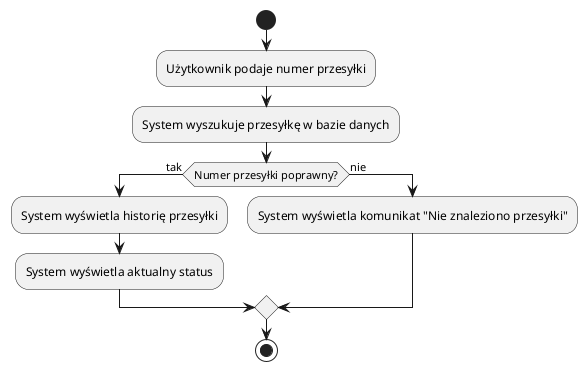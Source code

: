 @startuml
start

:Użytkownik podaje numer przesyłki;
:System wyszukuje przesyłkę w bazie danych;

if (Numer przesyłki poprawny?) then (tak)
  :System wyświetla historię przesyłki;
  :System wyświetla aktualny status;
else (nie)
  :System wyświetla komunikat "Nie znaleziono przesyłki";
endif

stop
@enduml
